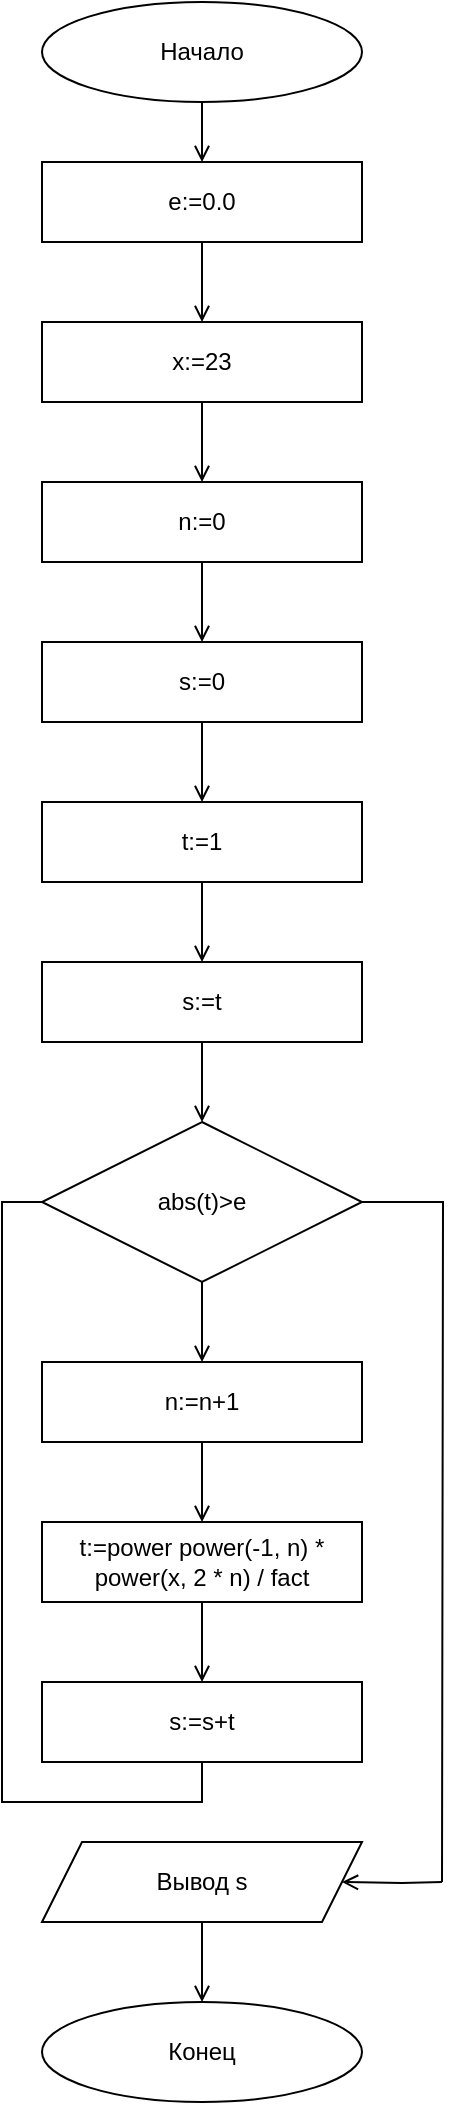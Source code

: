<mxfile version="21.7.5" type="device">
  <diagram id="NB43pfribre4xouNcRXt" name="Страница 1">
    <mxGraphModel dx="1674" dy="836" grid="1" gridSize="10" guides="1" tooltips="1" connect="1" arrows="1" fold="1" page="1" pageScale="1" pageWidth="827" pageHeight="1169" math="0" shadow="0">
      <root>
        <mxCell id="0" />
        <mxCell id="1" parent="0" />
        <mxCell id="m3LHWH0SFBYnSAzzPmmQ-16" style="edgeStyle=orthogonalEdgeStyle;rounded=0;orthogonalLoop=1;jettySize=auto;html=1;exitX=0.5;exitY=1;exitDx=0;exitDy=0;entryX=0.5;entryY=0;entryDx=0;entryDy=0;endArrow=open;endFill=0;" parent="1" source="m3LHWH0SFBYnSAzzPmmQ-1" target="m3LHWH0SFBYnSAzzPmmQ-2" edge="1">
          <mxGeometry relative="1" as="geometry" />
        </mxCell>
        <mxCell id="m3LHWH0SFBYnSAzzPmmQ-1" value="Начало" style="ellipse;whiteSpace=wrap;html=1;" parent="1" vertex="1">
          <mxGeometry x="240" width="160" height="50" as="geometry" />
        </mxCell>
        <mxCell id="m3LHWH0SFBYnSAzzPmmQ-17" style="edgeStyle=orthogonalEdgeStyle;rounded=0;orthogonalLoop=1;jettySize=auto;html=1;exitX=0.5;exitY=1;exitDx=0;exitDy=0;entryX=0.5;entryY=0;entryDx=0;entryDy=0;endArrow=open;endFill=0;" parent="1" source="m3LHWH0SFBYnSAzzPmmQ-2" target="m3LHWH0SFBYnSAzzPmmQ-3" edge="1">
          <mxGeometry relative="1" as="geometry" />
        </mxCell>
        <mxCell id="m3LHWH0SFBYnSAzzPmmQ-2" value="e:=0.0" style="rounded=0;whiteSpace=wrap;html=1;" parent="1" vertex="1">
          <mxGeometry x="240" y="80" width="160" height="40" as="geometry" />
        </mxCell>
        <mxCell id="m3LHWH0SFBYnSAzzPmmQ-18" style="edgeStyle=orthogonalEdgeStyle;rounded=0;orthogonalLoop=1;jettySize=auto;html=1;exitX=0.5;exitY=1;exitDx=0;exitDy=0;entryX=0.5;entryY=0;entryDx=0;entryDy=0;endArrow=open;endFill=0;" parent="1" source="m3LHWH0SFBYnSAzzPmmQ-3" target="m3LHWH0SFBYnSAzzPmmQ-4" edge="1">
          <mxGeometry relative="1" as="geometry" />
        </mxCell>
        <mxCell id="m3LHWH0SFBYnSAzzPmmQ-3" value="x:=23" style="rounded=0;whiteSpace=wrap;html=1;" parent="1" vertex="1">
          <mxGeometry x="240" y="160" width="160" height="40" as="geometry" />
        </mxCell>
        <mxCell id="m3LHWH0SFBYnSAzzPmmQ-19" style="edgeStyle=orthogonalEdgeStyle;rounded=0;orthogonalLoop=1;jettySize=auto;html=1;exitX=0.5;exitY=1;exitDx=0;exitDy=0;entryX=0.5;entryY=0;entryDx=0;entryDy=0;endArrow=open;endFill=0;" parent="1" source="m3LHWH0SFBYnSAzzPmmQ-4" target="m3LHWH0SFBYnSAzzPmmQ-5" edge="1">
          <mxGeometry relative="1" as="geometry" />
        </mxCell>
        <mxCell id="m3LHWH0SFBYnSAzzPmmQ-4" value="n:=0" style="rounded=0;whiteSpace=wrap;html=1;" parent="1" vertex="1">
          <mxGeometry x="240" y="240" width="160" height="40" as="geometry" />
        </mxCell>
        <mxCell id="m3LHWH0SFBYnSAzzPmmQ-20" style="edgeStyle=orthogonalEdgeStyle;rounded=0;orthogonalLoop=1;jettySize=auto;html=1;exitX=0.5;exitY=1;exitDx=0;exitDy=0;entryX=0.5;entryY=0;entryDx=0;entryDy=0;endArrow=open;endFill=0;" parent="1" source="m3LHWH0SFBYnSAzzPmmQ-5" target="m3LHWH0SFBYnSAzzPmmQ-6" edge="1">
          <mxGeometry relative="1" as="geometry" />
        </mxCell>
        <mxCell id="m3LHWH0SFBYnSAzzPmmQ-5" value="s:=0" style="rounded=0;whiteSpace=wrap;html=1;" parent="1" vertex="1">
          <mxGeometry x="240" y="320" width="160" height="40" as="geometry" />
        </mxCell>
        <mxCell id="m3LHWH0SFBYnSAzzPmmQ-21" style="edgeStyle=orthogonalEdgeStyle;rounded=0;orthogonalLoop=1;jettySize=auto;html=1;exitX=0.5;exitY=1;exitDx=0;exitDy=0;entryX=0.5;entryY=0;entryDx=0;entryDy=0;endArrow=open;endFill=0;" parent="1" source="m3LHWH0SFBYnSAzzPmmQ-6" target="m3LHWH0SFBYnSAzzPmmQ-7" edge="1">
          <mxGeometry relative="1" as="geometry" />
        </mxCell>
        <mxCell id="m3LHWH0SFBYnSAzzPmmQ-6" value="t:=1" style="rounded=0;whiteSpace=wrap;html=1;" parent="1" vertex="1">
          <mxGeometry x="240" y="400" width="160" height="40" as="geometry" />
        </mxCell>
        <mxCell id="m3LHWH0SFBYnSAzzPmmQ-22" style="edgeStyle=orthogonalEdgeStyle;rounded=0;orthogonalLoop=1;jettySize=auto;html=1;exitX=0.5;exitY=1;exitDx=0;exitDy=0;endArrow=open;endFill=0;" parent="1" source="m3LHWH0SFBYnSAzzPmmQ-7" target="m3LHWH0SFBYnSAzzPmmQ-8" edge="1">
          <mxGeometry relative="1" as="geometry" />
        </mxCell>
        <mxCell id="m3LHWH0SFBYnSAzzPmmQ-7" value="s:=t" style="rounded=0;whiteSpace=wrap;html=1;" parent="1" vertex="1">
          <mxGeometry x="240" y="480" width="160" height="40" as="geometry" />
        </mxCell>
        <mxCell id="m3LHWH0SFBYnSAzzPmmQ-23" style="edgeStyle=orthogonalEdgeStyle;rounded=0;orthogonalLoop=1;jettySize=auto;html=1;exitX=0;exitY=0.5;exitDx=0;exitDy=0;endArrow=none;endFill=0;entryX=0.5;entryY=1;entryDx=0;entryDy=0;" parent="1" source="m3LHWH0SFBYnSAzzPmmQ-8" target="m3LHWH0SFBYnSAzzPmmQ-11" edge="1">
          <mxGeometry relative="1" as="geometry">
            <mxPoint x="180" y="800" as="targetPoint" />
          </mxGeometry>
        </mxCell>
        <mxCell id="m3LHWH0SFBYnSAzzPmmQ-24" style="edgeStyle=orthogonalEdgeStyle;rounded=0;orthogonalLoop=1;jettySize=auto;html=1;exitX=0.5;exitY=1;exitDx=0;exitDy=0;entryX=0.5;entryY=0;entryDx=0;entryDy=0;endArrow=open;endFill=0;" parent="1" source="m3LHWH0SFBYnSAzzPmmQ-8" target="m3LHWH0SFBYnSAzzPmmQ-9" edge="1">
          <mxGeometry relative="1" as="geometry" />
        </mxCell>
        <mxCell id="m3LHWH0SFBYnSAzzPmmQ-27" style="edgeStyle=orthogonalEdgeStyle;rounded=0;orthogonalLoop=1;jettySize=auto;html=1;exitX=1;exitY=0.5;exitDx=0;exitDy=0;endArrow=none;endFill=0;" parent="1" source="m3LHWH0SFBYnSAzzPmmQ-8" edge="1">
          <mxGeometry relative="1" as="geometry">
            <mxPoint x="440" y="940" as="targetPoint" />
          </mxGeometry>
        </mxCell>
        <mxCell id="m3LHWH0SFBYnSAzzPmmQ-8" value="abs(t)&amp;gt;e" style="rhombus;whiteSpace=wrap;html=1;" parent="1" vertex="1">
          <mxGeometry x="240" y="560" width="160" height="80" as="geometry" />
        </mxCell>
        <mxCell id="m3LHWH0SFBYnSAzzPmmQ-25" style="edgeStyle=orthogonalEdgeStyle;rounded=0;orthogonalLoop=1;jettySize=auto;html=1;exitX=0.5;exitY=1;exitDx=0;exitDy=0;entryX=0.5;entryY=0;entryDx=0;entryDy=0;endArrow=open;endFill=0;" parent="1" source="m3LHWH0SFBYnSAzzPmmQ-9" target="m3LHWH0SFBYnSAzzPmmQ-10" edge="1">
          <mxGeometry relative="1" as="geometry" />
        </mxCell>
        <mxCell id="m3LHWH0SFBYnSAzzPmmQ-9" value="n:=n+1" style="rounded=0;whiteSpace=wrap;html=1;" parent="1" vertex="1">
          <mxGeometry x="240" y="680" width="160" height="40" as="geometry" />
        </mxCell>
        <mxCell id="m3LHWH0SFBYnSAzzPmmQ-26" style="edgeStyle=orthogonalEdgeStyle;rounded=0;orthogonalLoop=1;jettySize=auto;html=1;exitX=0.5;exitY=1;exitDx=0;exitDy=0;entryX=0.5;entryY=0;entryDx=0;entryDy=0;endArrow=open;endFill=0;" parent="1" source="m3LHWH0SFBYnSAzzPmmQ-10" target="m3LHWH0SFBYnSAzzPmmQ-11" edge="1">
          <mxGeometry relative="1" as="geometry" />
        </mxCell>
        <mxCell id="m3LHWH0SFBYnSAzzPmmQ-10" value="t:=power power(-1, n) * power(x, 2 * n) / fact" style="rounded=0;whiteSpace=wrap;html=1;" parent="1" vertex="1">
          <mxGeometry x="240" y="760" width="160" height="40" as="geometry" />
        </mxCell>
        <mxCell id="m3LHWH0SFBYnSAzzPmmQ-11" value="s:=s+t" style="rounded=0;whiteSpace=wrap;html=1;" parent="1" vertex="1">
          <mxGeometry x="240" y="840" width="160" height="40" as="geometry" />
        </mxCell>
        <mxCell id="m3LHWH0SFBYnSAzzPmmQ-28" style="edgeStyle=orthogonalEdgeStyle;rounded=0;orthogonalLoop=1;jettySize=auto;html=1;endArrow=open;endFill=0;entryX=1;entryY=0.5;entryDx=0;entryDy=0;" parent="1" target="m3LHWH0SFBYnSAzzPmmQ-12" edge="1">
          <mxGeometry relative="1" as="geometry">
            <mxPoint x="440" y="940" as="targetPoint" />
            <mxPoint x="440" y="940" as="sourcePoint" />
          </mxGeometry>
        </mxCell>
        <mxCell id="m3LHWH0SFBYnSAzzPmmQ-29" style="edgeStyle=orthogonalEdgeStyle;rounded=0;orthogonalLoop=1;jettySize=auto;html=1;exitX=0.5;exitY=1;exitDx=0;exitDy=0;entryX=0.5;entryY=0;entryDx=0;entryDy=0;endArrow=open;endFill=0;" parent="1" source="m3LHWH0SFBYnSAzzPmmQ-12" target="m3LHWH0SFBYnSAzzPmmQ-13" edge="1">
          <mxGeometry relative="1" as="geometry" />
        </mxCell>
        <mxCell id="m3LHWH0SFBYnSAzzPmmQ-12" value="Вывод s" style="shape=parallelogram;perimeter=parallelogramPerimeter;whiteSpace=wrap;html=1;fixedSize=1;" parent="1" vertex="1">
          <mxGeometry x="240" y="920" width="160" height="40" as="geometry" />
        </mxCell>
        <mxCell id="m3LHWH0SFBYnSAzzPmmQ-13" value="Конец" style="ellipse;whiteSpace=wrap;html=1;" parent="1" vertex="1">
          <mxGeometry x="240" y="1000" width="160" height="50" as="geometry" />
        </mxCell>
      </root>
    </mxGraphModel>
  </diagram>
</mxfile>
